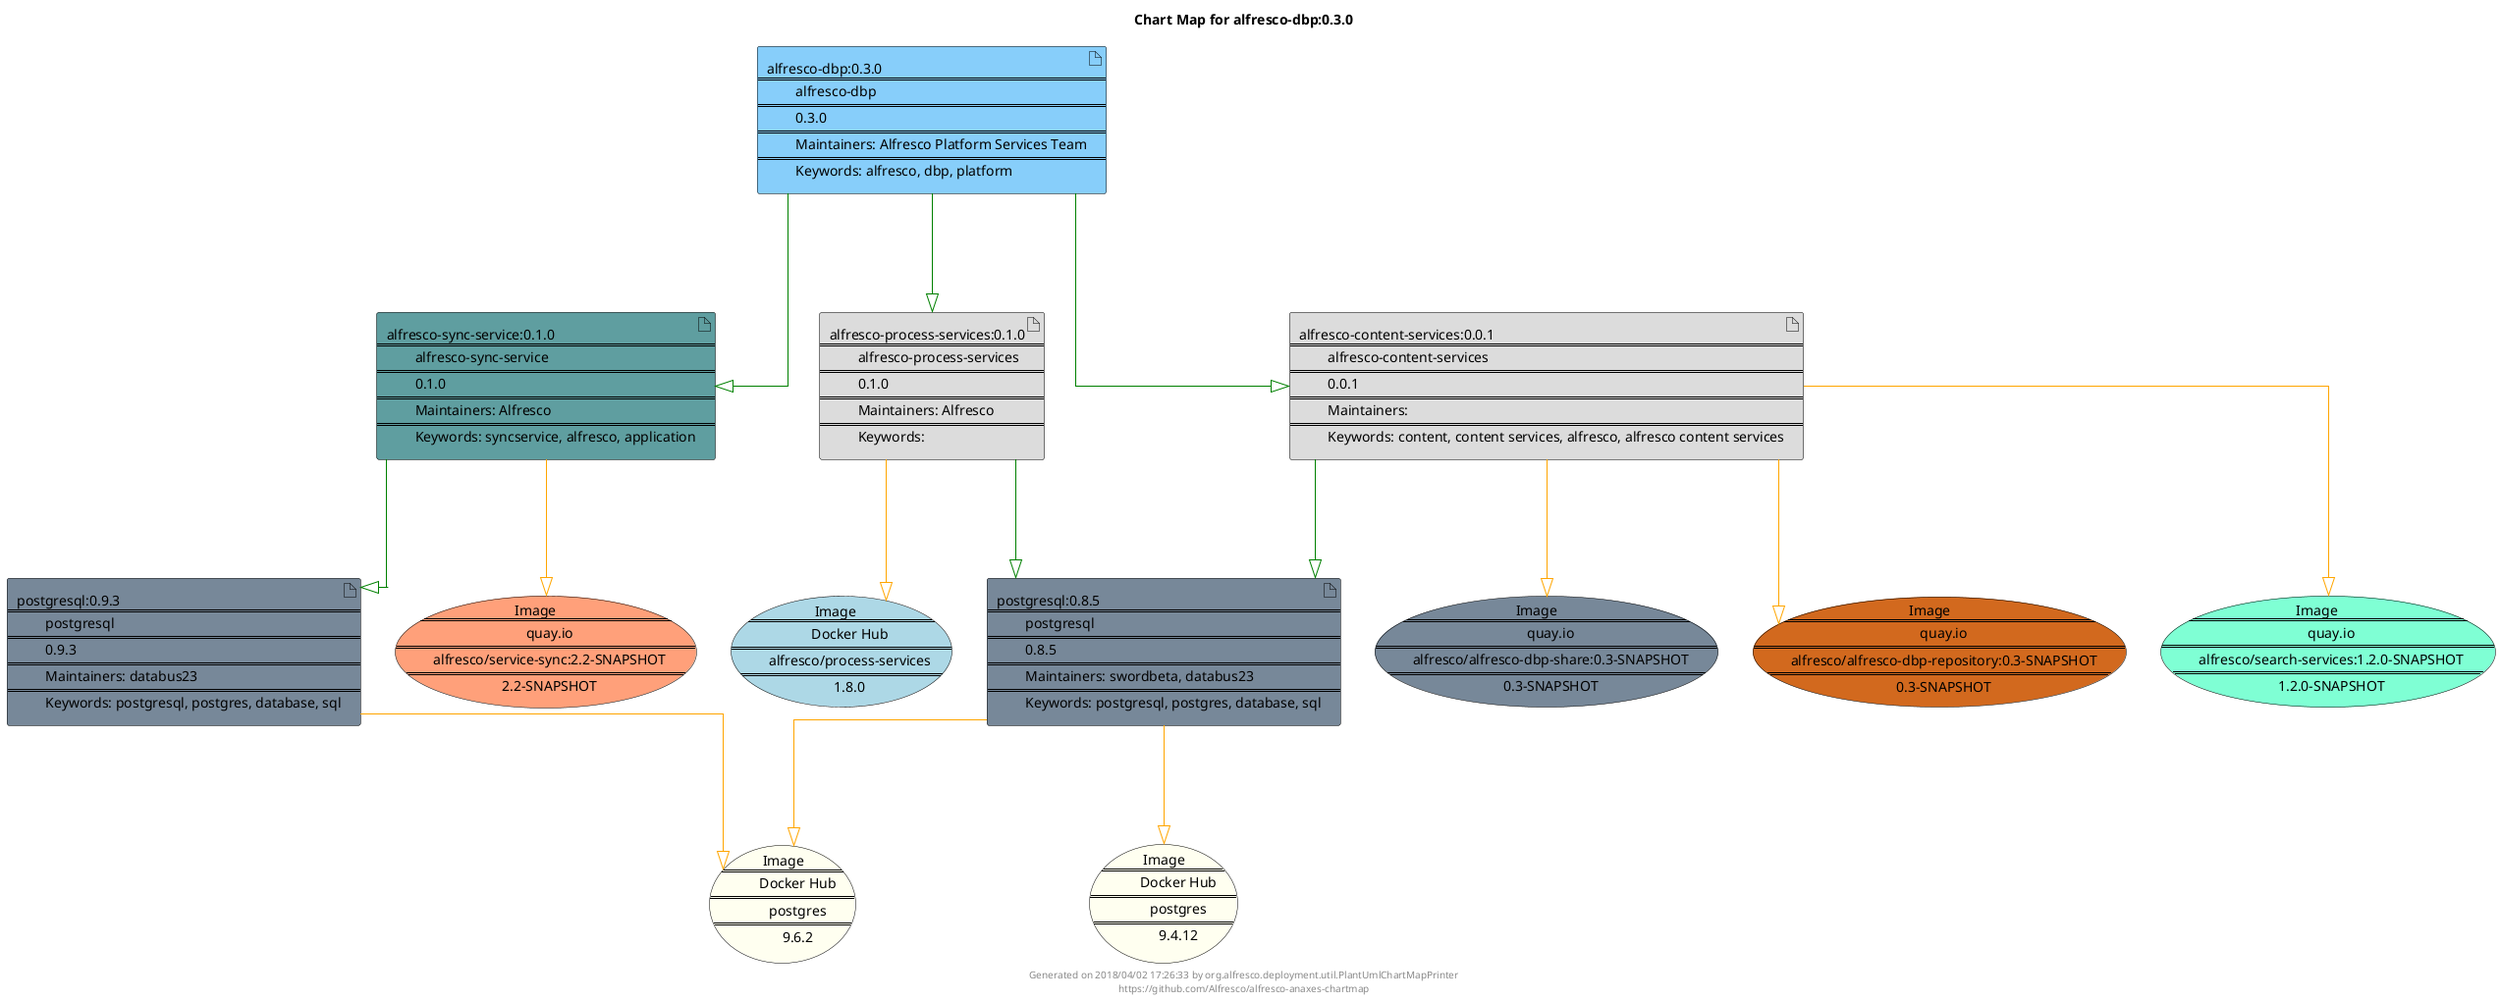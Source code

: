 @startuml
skinparam linetype ortho
skinparam backgroundColor white
skinparam usecaseBorderColor black
skinparam usecaseArrowColor LightSlateGray
skinparam artifactBorderColor black
skinparam artifactArrowColor LightSlateGray
title Chart Map for alfresco-dbp:0.3.0
'There are 6 referenced Helm Charts
artifact "alfresco-process-services:0.1.0\n====\n\talfresco-process-services\n====\n\t0.1.0\n====\n\tMaintainers: Alfresco\n====\n\tKeywords: " as alfresco_process_services_0_1_0 #Gainsboro
artifact "postgresql:0.9.3\n====\n\tpostgresql\n====\n\t0.9.3\n====\n\tMaintainers: databus23\n====\n\tKeywords: postgresql, postgres, database, sql" as postgresql_0_9_3 #LightSlateGray
artifact "alfresco-dbp:0.3.0\n====\n\talfresco-dbp\n====\n\t0.3.0\n====\n\tMaintainers: Alfresco Platform Services Team\n====\n\tKeywords: alfresco, dbp, platform" as alfresco_dbp_0_3_0 #LightSkyBlue
artifact "alfresco-sync-service:0.1.0\n====\n\talfresco-sync-service\n====\n\t0.1.0\n====\n\tMaintainers: Alfresco\n====\n\tKeywords: syncservice, alfresco, application" as alfresco_sync_service_0_1_0 #CadetBlue
artifact "alfresco-content-services:0.0.1\n====\n\talfresco-content-services\n====\n\t0.0.1\n====\n\tMaintainers: \n====\n\tKeywords: content, content services, alfresco, alfresco content services" as alfresco_content_services_0_0_1 #Gainsboro
artifact "postgresql:0.8.5\n====\n\tpostgresql\n====\n\t0.8.5\n====\n\tMaintainers: swordbeta, databus23\n====\n\tKeywords: postgresql, postgres, database, sql" as postgresql_0_8_5 #LightSlateGray
'There are 7 referenced Images
usecase "Image\n====\n\tDocker Hub\n====\n\tpostgres\n====\n\t9.4.12" as postgres_9_4_12 #Ivory
usecase "Image\n====\n\tquay.io\n====\n\talfresco/alfresco-dbp-share:0.3-SNAPSHOT\n====\n\t0.3-SNAPSHOT" as quay_io_alfresco_alfresco_dbp_share_0_3_SNAPSHOT #LightSlateGray
usecase "Image\n====\n\tDocker Hub\n====\n\tpostgres\n====\n\t9.6.2" as postgres_9_6_2 #Ivory
usecase "Image\n====\n\tquay.io\n====\n\talfresco/alfresco-dbp-repository:0.3-SNAPSHOT\n====\n\t0.3-SNAPSHOT" as quay_io_alfresco_alfresco_dbp_repository_0_3_SNAPSHOT #Chocolate
usecase "Image\n====\n\tquay.io\n====\n\talfresco/search-services:1.2.0-SNAPSHOT\n====\n\t1.2.0-SNAPSHOT" as quay_io_alfresco_search_services_1_2_0_SNAPSHOT #Aquamarine
usecase "Image\n====\n\tDocker Hub\n====\n\talfresco/process-services\n====\n\t1.8.0" as alfresco_process_services_1_8_0 #LightBlue
usecase "Image\n====\n\tquay.io\n====\n\talfresco/service-sync:2.2-SNAPSHOT\n====\n\t2.2-SNAPSHOT" as quay_io_alfresco_service_sync_2_2_SNAPSHOT #LightSalmon
alfresco_dbp_0_3_0--[#green]-|>alfresco_content_services_0_0_1
alfresco_content_services_0_0_1--[#green]-|>postgresql_0_8_5
alfresco_dbp_0_3_0--[#green]-|>alfresco_process_services_0_1_0
alfresco_process_services_0_1_0--[#green]-|>postgresql_0_8_5
alfresco_dbp_0_3_0--[#green]-|>alfresco_sync_service_0_1_0
alfresco_sync_service_0_1_0--[#green]-|>postgresql_0_9_3
alfresco_process_services_0_1_0--[#orange]-|>alfresco_process_services_1_8_0
postgresql_0_9_3--[#orange]-|>postgres_9_6_2
alfresco_sync_service_0_1_0--[#orange]-|>quay_io_alfresco_service_sync_2_2_SNAPSHOT
alfresco_content_services_0_0_1--[#orange]-|>quay_io_alfresco_alfresco_dbp_repository_0_3_SNAPSHOT
alfresco_content_services_0_0_1--[#orange]-|>quay_io_alfresco_alfresco_dbp_share_0_3_SNAPSHOT
alfresco_content_services_0_0_1--[#orange]-|>quay_io_alfresco_search_services_1_2_0_SNAPSHOT
postgresql_0_8_5--[#orange]-|>postgres_9_4_12
postgresql_0_8_5--[#orange]-|>postgres_9_6_2
center footer Generated on 2018/04/02 17:26:33 by org.alfresco.deployment.util.PlantUmlChartMapPrinter\nhttps://github.com/Alfresco/alfresco-anaxes-chartmap
@enduml
